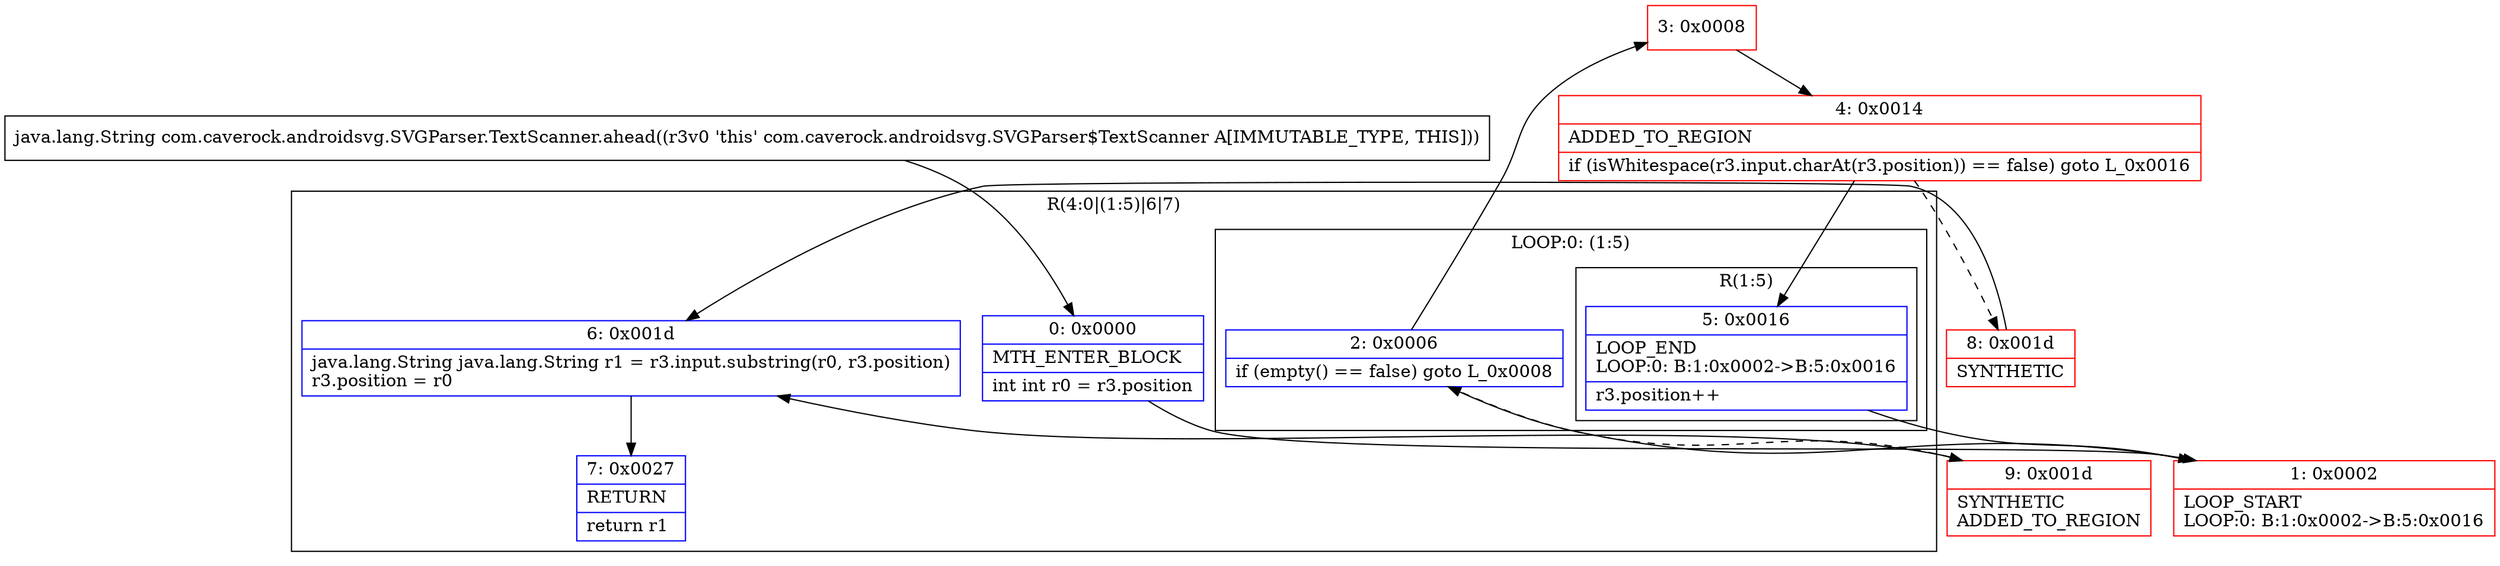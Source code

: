 digraph "CFG forcom.caverock.androidsvg.SVGParser.TextScanner.ahead()Ljava\/lang\/String;" {
subgraph cluster_Region_1893586863 {
label = "R(4:0|(1:5)|6|7)";
node [shape=record,color=blue];
Node_0 [shape=record,label="{0\:\ 0x0000|MTH_ENTER_BLOCK\l|int int r0 = r3.position\l}"];
subgraph cluster_LoopRegion_400324579 {
label = "LOOP:0: (1:5)";
node [shape=record,color=blue];
Node_2 [shape=record,label="{2\:\ 0x0006|if (empty() == false) goto L_0x0008\l}"];
subgraph cluster_Region_2005471356 {
label = "R(1:5)";
node [shape=record,color=blue];
Node_5 [shape=record,label="{5\:\ 0x0016|LOOP_END\lLOOP:0: B:1:0x0002\-\>B:5:0x0016\l|r3.position++\l}"];
}
}
Node_6 [shape=record,label="{6\:\ 0x001d|java.lang.String java.lang.String r1 = r3.input.substring(r0, r3.position)\lr3.position = r0\l}"];
Node_7 [shape=record,label="{7\:\ 0x0027|RETURN\l|return r1\l}"];
}
Node_1 [shape=record,color=red,label="{1\:\ 0x0002|LOOP_START\lLOOP:0: B:1:0x0002\-\>B:5:0x0016\l}"];
Node_3 [shape=record,color=red,label="{3\:\ 0x0008}"];
Node_4 [shape=record,color=red,label="{4\:\ 0x0014|ADDED_TO_REGION\l|if (isWhitespace(r3.input.charAt(r3.position)) == false) goto L_0x0016\l}"];
Node_8 [shape=record,color=red,label="{8\:\ 0x001d|SYNTHETIC\l}"];
Node_9 [shape=record,color=red,label="{9\:\ 0x001d|SYNTHETIC\lADDED_TO_REGION\l}"];
MethodNode[shape=record,label="{java.lang.String com.caverock.androidsvg.SVGParser.TextScanner.ahead((r3v0 'this' com.caverock.androidsvg.SVGParser$TextScanner A[IMMUTABLE_TYPE, THIS])) }"];
MethodNode -> Node_0;
Node_0 -> Node_1;
Node_2 -> Node_3;
Node_2 -> Node_9[style=dashed];
Node_5 -> Node_1;
Node_6 -> Node_7;
Node_1 -> Node_2;
Node_3 -> Node_4;
Node_4 -> Node_5;
Node_4 -> Node_8[style=dashed];
Node_8 -> Node_6;
Node_9 -> Node_6;
}

